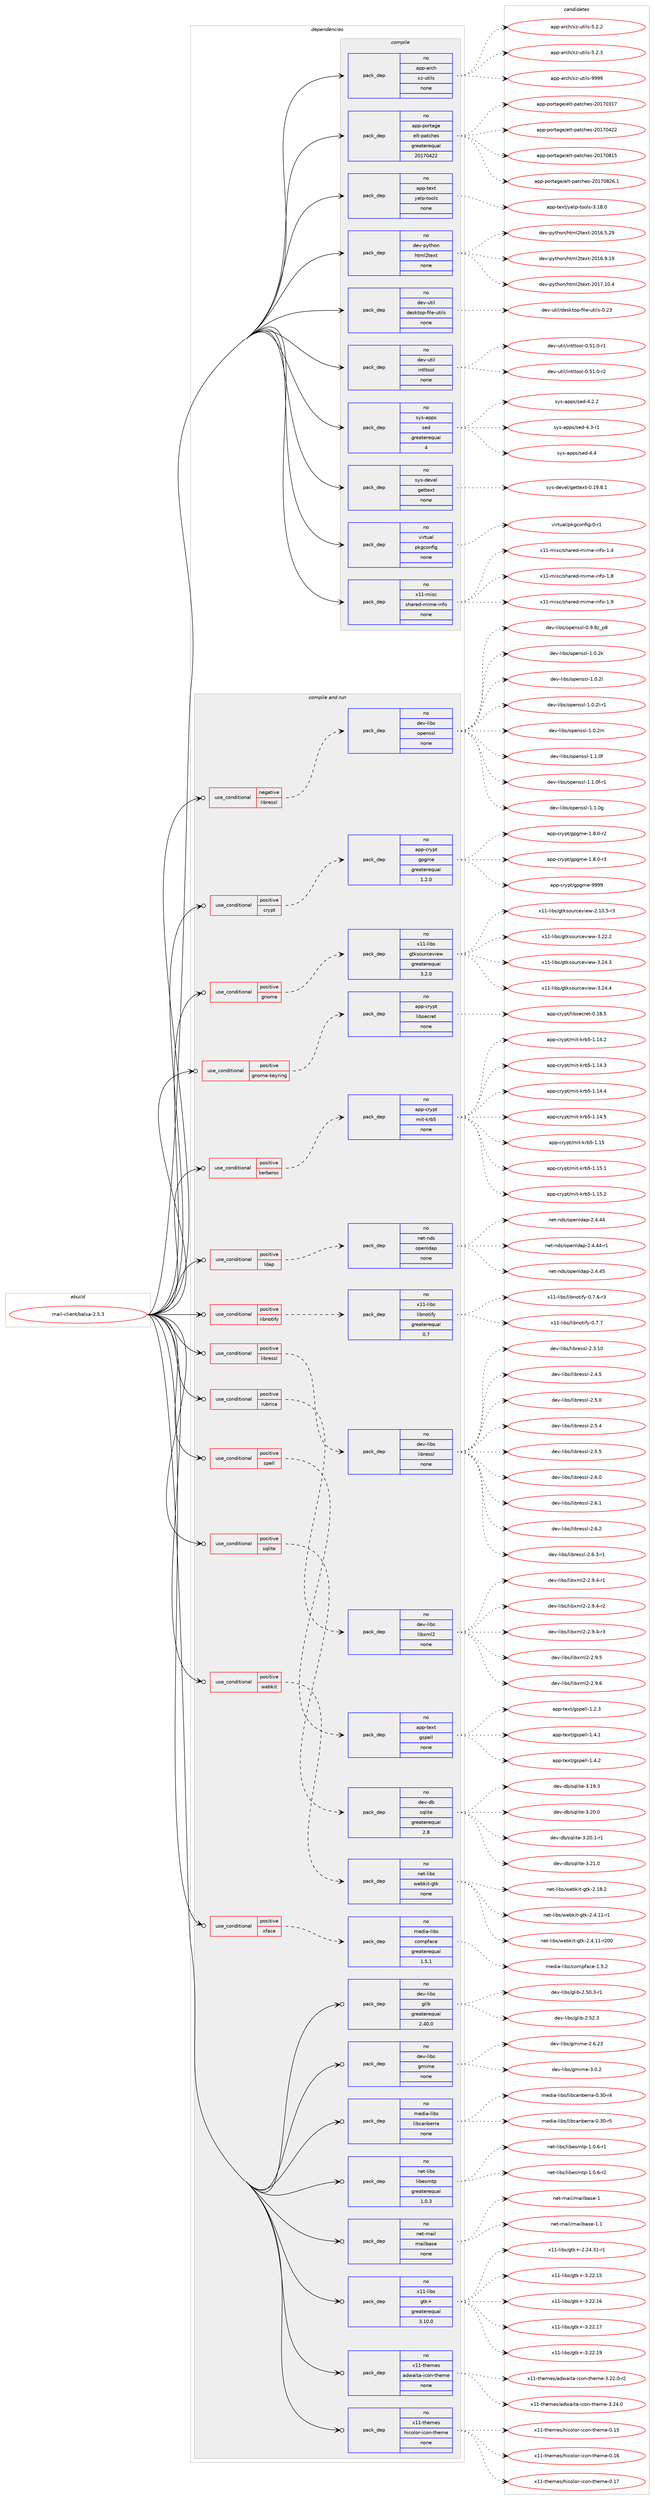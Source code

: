 digraph prolog {

# *************
# Graph options
# *************

newrank=true;
concentrate=true;
compound=true;
graph [rankdir=LR,fontname=Helvetica,fontsize=10,ranksep=1.5];#, ranksep=2.5, nodesep=0.2];
edge  [arrowhead=vee];
node  [fontname=Helvetica,fontsize=10];

# **********
# The ebuild
# **********

subgraph cluster_leftcol {
color=gray;
rank=same;
label=<<i>ebuild</i>>;
id [label="mail-client/balsa-2.5.3", color=red, width=4, href="../mail-client/balsa-2.5.3.svg"];
}

# ****************
# The dependencies
# ****************

subgraph cluster_midcol {
color=gray;
label=<<i>dependencies</i>>;
subgraph cluster_compile {
fillcolor="#eeeeee";
style=filled;
label=<<i>compile</i>>;
subgraph pack249825 {
dependency339634 [label=<<TABLE BORDER="0" CELLBORDER="1" CELLSPACING="0" CELLPADDING="4" WIDTH="220"><TR><TD ROWSPAN="6" CELLPADDING="30">pack_dep</TD></TR><TR><TD WIDTH="110">no</TD></TR><TR><TD>app-arch</TD></TR><TR><TD>xz-utils</TD></TR><TR><TD>none</TD></TR><TR><TD></TD></TR></TABLE>>, shape=none, color=blue];
}
id:e -> dependency339634:w [weight=20,style="solid",arrowhead="vee"];
subgraph pack249826 {
dependency339635 [label=<<TABLE BORDER="0" CELLBORDER="1" CELLSPACING="0" CELLPADDING="4" WIDTH="220"><TR><TD ROWSPAN="6" CELLPADDING="30">pack_dep</TD></TR><TR><TD WIDTH="110">no</TD></TR><TR><TD>app-portage</TD></TR><TR><TD>elt-patches</TD></TR><TR><TD>greaterequal</TD></TR><TR><TD>20170422</TD></TR></TABLE>>, shape=none, color=blue];
}
id:e -> dependency339635:w [weight=20,style="solid",arrowhead="vee"];
subgraph pack249827 {
dependency339636 [label=<<TABLE BORDER="0" CELLBORDER="1" CELLSPACING="0" CELLPADDING="4" WIDTH="220"><TR><TD ROWSPAN="6" CELLPADDING="30">pack_dep</TD></TR><TR><TD WIDTH="110">no</TD></TR><TR><TD>app-text</TD></TR><TR><TD>yelp-tools</TD></TR><TR><TD>none</TD></TR><TR><TD></TD></TR></TABLE>>, shape=none, color=blue];
}
id:e -> dependency339636:w [weight=20,style="solid",arrowhead="vee"];
subgraph pack249828 {
dependency339637 [label=<<TABLE BORDER="0" CELLBORDER="1" CELLSPACING="0" CELLPADDING="4" WIDTH="220"><TR><TD ROWSPAN="6" CELLPADDING="30">pack_dep</TD></TR><TR><TD WIDTH="110">no</TD></TR><TR><TD>dev-python</TD></TR><TR><TD>html2text</TD></TR><TR><TD>none</TD></TR><TR><TD></TD></TR></TABLE>>, shape=none, color=blue];
}
id:e -> dependency339637:w [weight=20,style="solid",arrowhead="vee"];
subgraph pack249829 {
dependency339638 [label=<<TABLE BORDER="0" CELLBORDER="1" CELLSPACING="0" CELLPADDING="4" WIDTH="220"><TR><TD ROWSPAN="6" CELLPADDING="30">pack_dep</TD></TR><TR><TD WIDTH="110">no</TD></TR><TR><TD>dev-util</TD></TR><TR><TD>desktop-file-utils</TD></TR><TR><TD>none</TD></TR><TR><TD></TD></TR></TABLE>>, shape=none, color=blue];
}
id:e -> dependency339638:w [weight=20,style="solid",arrowhead="vee"];
subgraph pack249830 {
dependency339639 [label=<<TABLE BORDER="0" CELLBORDER="1" CELLSPACING="0" CELLPADDING="4" WIDTH="220"><TR><TD ROWSPAN="6" CELLPADDING="30">pack_dep</TD></TR><TR><TD WIDTH="110">no</TD></TR><TR><TD>dev-util</TD></TR><TR><TD>intltool</TD></TR><TR><TD>none</TD></TR><TR><TD></TD></TR></TABLE>>, shape=none, color=blue];
}
id:e -> dependency339639:w [weight=20,style="solid",arrowhead="vee"];
subgraph pack249831 {
dependency339640 [label=<<TABLE BORDER="0" CELLBORDER="1" CELLSPACING="0" CELLPADDING="4" WIDTH="220"><TR><TD ROWSPAN="6" CELLPADDING="30">pack_dep</TD></TR><TR><TD WIDTH="110">no</TD></TR><TR><TD>sys-apps</TD></TR><TR><TD>sed</TD></TR><TR><TD>greaterequal</TD></TR><TR><TD>4</TD></TR></TABLE>>, shape=none, color=blue];
}
id:e -> dependency339640:w [weight=20,style="solid",arrowhead="vee"];
subgraph pack249832 {
dependency339641 [label=<<TABLE BORDER="0" CELLBORDER="1" CELLSPACING="0" CELLPADDING="4" WIDTH="220"><TR><TD ROWSPAN="6" CELLPADDING="30">pack_dep</TD></TR><TR><TD WIDTH="110">no</TD></TR><TR><TD>sys-devel</TD></TR><TR><TD>gettext</TD></TR><TR><TD>none</TD></TR><TR><TD></TD></TR></TABLE>>, shape=none, color=blue];
}
id:e -> dependency339641:w [weight=20,style="solid",arrowhead="vee"];
subgraph pack249833 {
dependency339642 [label=<<TABLE BORDER="0" CELLBORDER="1" CELLSPACING="0" CELLPADDING="4" WIDTH="220"><TR><TD ROWSPAN="6" CELLPADDING="30">pack_dep</TD></TR><TR><TD WIDTH="110">no</TD></TR><TR><TD>virtual</TD></TR><TR><TD>pkgconfig</TD></TR><TR><TD>none</TD></TR><TR><TD></TD></TR></TABLE>>, shape=none, color=blue];
}
id:e -> dependency339642:w [weight=20,style="solid",arrowhead="vee"];
subgraph pack249834 {
dependency339643 [label=<<TABLE BORDER="0" CELLBORDER="1" CELLSPACING="0" CELLPADDING="4" WIDTH="220"><TR><TD ROWSPAN="6" CELLPADDING="30">pack_dep</TD></TR><TR><TD WIDTH="110">no</TD></TR><TR><TD>x11-misc</TD></TR><TR><TD>shared-mime-info</TD></TR><TR><TD>none</TD></TR><TR><TD></TD></TR></TABLE>>, shape=none, color=blue];
}
id:e -> dependency339643:w [weight=20,style="solid",arrowhead="vee"];
}
subgraph cluster_compileandrun {
fillcolor="#eeeeee";
style=filled;
label=<<i>compile and run</i>>;
subgraph cond84764 {
dependency339644 [label=<<TABLE BORDER="0" CELLBORDER="1" CELLSPACING="0" CELLPADDING="4"><TR><TD ROWSPAN="3" CELLPADDING="10">use_conditional</TD></TR><TR><TD>negative</TD></TR><TR><TD>libressl</TD></TR></TABLE>>, shape=none, color=red];
subgraph pack249835 {
dependency339645 [label=<<TABLE BORDER="0" CELLBORDER="1" CELLSPACING="0" CELLPADDING="4" WIDTH="220"><TR><TD ROWSPAN="6" CELLPADDING="30">pack_dep</TD></TR><TR><TD WIDTH="110">no</TD></TR><TR><TD>dev-libs</TD></TR><TR><TD>openssl</TD></TR><TR><TD>none</TD></TR><TR><TD></TD></TR></TABLE>>, shape=none, color=blue];
}
dependency339644:e -> dependency339645:w [weight=20,style="dashed",arrowhead="vee"];
}
id:e -> dependency339644:w [weight=20,style="solid",arrowhead="odotvee"];
subgraph cond84765 {
dependency339646 [label=<<TABLE BORDER="0" CELLBORDER="1" CELLSPACING="0" CELLPADDING="4"><TR><TD ROWSPAN="3" CELLPADDING="10">use_conditional</TD></TR><TR><TD>positive</TD></TR><TR><TD>crypt</TD></TR></TABLE>>, shape=none, color=red];
subgraph pack249836 {
dependency339647 [label=<<TABLE BORDER="0" CELLBORDER="1" CELLSPACING="0" CELLPADDING="4" WIDTH="220"><TR><TD ROWSPAN="6" CELLPADDING="30">pack_dep</TD></TR><TR><TD WIDTH="110">no</TD></TR><TR><TD>app-crypt</TD></TR><TR><TD>gpgme</TD></TR><TR><TD>greaterequal</TD></TR><TR><TD>1.2.0</TD></TR></TABLE>>, shape=none, color=blue];
}
dependency339646:e -> dependency339647:w [weight=20,style="dashed",arrowhead="vee"];
}
id:e -> dependency339646:w [weight=20,style="solid",arrowhead="odotvee"];
subgraph cond84766 {
dependency339648 [label=<<TABLE BORDER="0" CELLBORDER="1" CELLSPACING="0" CELLPADDING="4"><TR><TD ROWSPAN="3" CELLPADDING="10">use_conditional</TD></TR><TR><TD>positive</TD></TR><TR><TD>gnome</TD></TR></TABLE>>, shape=none, color=red];
subgraph pack249837 {
dependency339649 [label=<<TABLE BORDER="0" CELLBORDER="1" CELLSPACING="0" CELLPADDING="4" WIDTH="220"><TR><TD ROWSPAN="6" CELLPADDING="30">pack_dep</TD></TR><TR><TD WIDTH="110">no</TD></TR><TR><TD>x11-libs</TD></TR><TR><TD>gtksourceview</TD></TR><TR><TD>greaterequal</TD></TR><TR><TD>3.2.0</TD></TR></TABLE>>, shape=none, color=blue];
}
dependency339648:e -> dependency339649:w [weight=20,style="dashed",arrowhead="vee"];
}
id:e -> dependency339648:w [weight=20,style="solid",arrowhead="odotvee"];
subgraph cond84767 {
dependency339650 [label=<<TABLE BORDER="0" CELLBORDER="1" CELLSPACING="0" CELLPADDING="4"><TR><TD ROWSPAN="3" CELLPADDING="10">use_conditional</TD></TR><TR><TD>positive</TD></TR><TR><TD>gnome-keyring</TD></TR></TABLE>>, shape=none, color=red];
subgraph pack249838 {
dependency339651 [label=<<TABLE BORDER="0" CELLBORDER="1" CELLSPACING="0" CELLPADDING="4" WIDTH="220"><TR><TD ROWSPAN="6" CELLPADDING="30">pack_dep</TD></TR><TR><TD WIDTH="110">no</TD></TR><TR><TD>app-crypt</TD></TR><TR><TD>libsecret</TD></TR><TR><TD>none</TD></TR><TR><TD></TD></TR></TABLE>>, shape=none, color=blue];
}
dependency339650:e -> dependency339651:w [weight=20,style="dashed",arrowhead="vee"];
}
id:e -> dependency339650:w [weight=20,style="solid",arrowhead="odotvee"];
subgraph cond84768 {
dependency339652 [label=<<TABLE BORDER="0" CELLBORDER="1" CELLSPACING="0" CELLPADDING="4"><TR><TD ROWSPAN="3" CELLPADDING="10">use_conditional</TD></TR><TR><TD>positive</TD></TR><TR><TD>kerberos</TD></TR></TABLE>>, shape=none, color=red];
subgraph pack249839 {
dependency339653 [label=<<TABLE BORDER="0" CELLBORDER="1" CELLSPACING="0" CELLPADDING="4" WIDTH="220"><TR><TD ROWSPAN="6" CELLPADDING="30">pack_dep</TD></TR><TR><TD WIDTH="110">no</TD></TR><TR><TD>app-crypt</TD></TR><TR><TD>mit-krb5</TD></TR><TR><TD>none</TD></TR><TR><TD></TD></TR></TABLE>>, shape=none, color=blue];
}
dependency339652:e -> dependency339653:w [weight=20,style="dashed",arrowhead="vee"];
}
id:e -> dependency339652:w [weight=20,style="solid",arrowhead="odotvee"];
subgraph cond84769 {
dependency339654 [label=<<TABLE BORDER="0" CELLBORDER="1" CELLSPACING="0" CELLPADDING="4"><TR><TD ROWSPAN="3" CELLPADDING="10">use_conditional</TD></TR><TR><TD>positive</TD></TR><TR><TD>ldap</TD></TR></TABLE>>, shape=none, color=red];
subgraph pack249840 {
dependency339655 [label=<<TABLE BORDER="0" CELLBORDER="1" CELLSPACING="0" CELLPADDING="4" WIDTH="220"><TR><TD ROWSPAN="6" CELLPADDING="30">pack_dep</TD></TR><TR><TD WIDTH="110">no</TD></TR><TR><TD>net-nds</TD></TR><TR><TD>openldap</TD></TR><TR><TD>none</TD></TR><TR><TD></TD></TR></TABLE>>, shape=none, color=blue];
}
dependency339654:e -> dependency339655:w [weight=20,style="dashed",arrowhead="vee"];
}
id:e -> dependency339654:w [weight=20,style="solid",arrowhead="odotvee"];
subgraph cond84770 {
dependency339656 [label=<<TABLE BORDER="0" CELLBORDER="1" CELLSPACING="0" CELLPADDING="4"><TR><TD ROWSPAN="3" CELLPADDING="10">use_conditional</TD></TR><TR><TD>positive</TD></TR><TR><TD>libnotify</TD></TR></TABLE>>, shape=none, color=red];
subgraph pack249841 {
dependency339657 [label=<<TABLE BORDER="0" CELLBORDER="1" CELLSPACING="0" CELLPADDING="4" WIDTH="220"><TR><TD ROWSPAN="6" CELLPADDING="30">pack_dep</TD></TR><TR><TD WIDTH="110">no</TD></TR><TR><TD>x11-libs</TD></TR><TR><TD>libnotify</TD></TR><TR><TD>greaterequal</TD></TR><TR><TD>0.7</TD></TR></TABLE>>, shape=none, color=blue];
}
dependency339656:e -> dependency339657:w [weight=20,style="dashed",arrowhead="vee"];
}
id:e -> dependency339656:w [weight=20,style="solid",arrowhead="odotvee"];
subgraph cond84771 {
dependency339658 [label=<<TABLE BORDER="0" CELLBORDER="1" CELLSPACING="0" CELLPADDING="4"><TR><TD ROWSPAN="3" CELLPADDING="10">use_conditional</TD></TR><TR><TD>positive</TD></TR><TR><TD>libressl</TD></TR></TABLE>>, shape=none, color=red];
subgraph pack249842 {
dependency339659 [label=<<TABLE BORDER="0" CELLBORDER="1" CELLSPACING="0" CELLPADDING="4" WIDTH="220"><TR><TD ROWSPAN="6" CELLPADDING="30">pack_dep</TD></TR><TR><TD WIDTH="110">no</TD></TR><TR><TD>dev-libs</TD></TR><TR><TD>libressl</TD></TR><TR><TD>none</TD></TR><TR><TD></TD></TR></TABLE>>, shape=none, color=blue];
}
dependency339658:e -> dependency339659:w [weight=20,style="dashed",arrowhead="vee"];
}
id:e -> dependency339658:w [weight=20,style="solid",arrowhead="odotvee"];
subgraph cond84772 {
dependency339660 [label=<<TABLE BORDER="0" CELLBORDER="1" CELLSPACING="0" CELLPADDING="4"><TR><TD ROWSPAN="3" CELLPADDING="10">use_conditional</TD></TR><TR><TD>positive</TD></TR><TR><TD>rubrica</TD></TR></TABLE>>, shape=none, color=red];
subgraph pack249843 {
dependency339661 [label=<<TABLE BORDER="0" CELLBORDER="1" CELLSPACING="0" CELLPADDING="4" WIDTH="220"><TR><TD ROWSPAN="6" CELLPADDING="30">pack_dep</TD></TR><TR><TD WIDTH="110">no</TD></TR><TR><TD>dev-libs</TD></TR><TR><TD>libxml2</TD></TR><TR><TD>none</TD></TR><TR><TD></TD></TR></TABLE>>, shape=none, color=blue];
}
dependency339660:e -> dependency339661:w [weight=20,style="dashed",arrowhead="vee"];
}
id:e -> dependency339660:w [weight=20,style="solid",arrowhead="odotvee"];
subgraph cond84773 {
dependency339662 [label=<<TABLE BORDER="0" CELLBORDER="1" CELLSPACING="0" CELLPADDING="4"><TR><TD ROWSPAN="3" CELLPADDING="10">use_conditional</TD></TR><TR><TD>positive</TD></TR><TR><TD>spell</TD></TR></TABLE>>, shape=none, color=red];
subgraph pack249844 {
dependency339663 [label=<<TABLE BORDER="0" CELLBORDER="1" CELLSPACING="0" CELLPADDING="4" WIDTH="220"><TR><TD ROWSPAN="6" CELLPADDING="30">pack_dep</TD></TR><TR><TD WIDTH="110">no</TD></TR><TR><TD>app-text</TD></TR><TR><TD>gspell</TD></TR><TR><TD>none</TD></TR><TR><TD></TD></TR></TABLE>>, shape=none, color=blue];
}
dependency339662:e -> dependency339663:w [weight=20,style="dashed",arrowhead="vee"];
}
id:e -> dependency339662:w [weight=20,style="solid",arrowhead="odotvee"];
subgraph cond84774 {
dependency339664 [label=<<TABLE BORDER="0" CELLBORDER="1" CELLSPACING="0" CELLPADDING="4"><TR><TD ROWSPAN="3" CELLPADDING="10">use_conditional</TD></TR><TR><TD>positive</TD></TR><TR><TD>sqlite</TD></TR></TABLE>>, shape=none, color=red];
subgraph pack249845 {
dependency339665 [label=<<TABLE BORDER="0" CELLBORDER="1" CELLSPACING="0" CELLPADDING="4" WIDTH="220"><TR><TD ROWSPAN="6" CELLPADDING="30">pack_dep</TD></TR><TR><TD WIDTH="110">no</TD></TR><TR><TD>dev-db</TD></TR><TR><TD>sqlite</TD></TR><TR><TD>greaterequal</TD></TR><TR><TD>2.8</TD></TR></TABLE>>, shape=none, color=blue];
}
dependency339664:e -> dependency339665:w [weight=20,style="dashed",arrowhead="vee"];
}
id:e -> dependency339664:w [weight=20,style="solid",arrowhead="odotvee"];
subgraph cond84775 {
dependency339666 [label=<<TABLE BORDER="0" CELLBORDER="1" CELLSPACING="0" CELLPADDING="4"><TR><TD ROWSPAN="3" CELLPADDING="10">use_conditional</TD></TR><TR><TD>positive</TD></TR><TR><TD>webkit</TD></TR></TABLE>>, shape=none, color=red];
subgraph pack249846 {
dependency339667 [label=<<TABLE BORDER="0" CELLBORDER="1" CELLSPACING="0" CELLPADDING="4" WIDTH="220"><TR><TD ROWSPAN="6" CELLPADDING="30">pack_dep</TD></TR><TR><TD WIDTH="110">no</TD></TR><TR><TD>net-libs</TD></TR><TR><TD>webkit-gtk</TD></TR><TR><TD>none</TD></TR><TR><TD></TD></TR></TABLE>>, shape=none, color=blue];
}
dependency339666:e -> dependency339667:w [weight=20,style="dashed",arrowhead="vee"];
}
id:e -> dependency339666:w [weight=20,style="solid",arrowhead="odotvee"];
subgraph cond84776 {
dependency339668 [label=<<TABLE BORDER="0" CELLBORDER="1" CELLSPACING="0" CELLPADDING="4"><TR><TD ROWSPAN="3" CELLPADDING="10">use_conditional</TD></TR><TR><TD>positive</TD></TR><TR><TD>xface</TD></TR></TABLE>>, shape=none, color=red];
subgraph pack249847 {
dependency339669 [label=<<TABLE BORDER="0" CELLBORDER="1" CELLSPACING="0" CELLPADDING="4" WIDTH="220"><TR><TD ROWSPAN="6" CELLPADDING="30">pack_dep</TD></TR><TR><TD WIDTH="110">no</TD></TR><TR><TD>media-libs</TD></TR><TR><TD>compface</TD></TR><TR><TD>greaterequal</TD></TR><TR><TD>1.5.1</TD></TR></TABLE>>, shape=none, color=blue];
}
dependency339668:e -> dependency339669:w [weight=20,style="dashed",arrowhead="vee"];
}
id:e -> dependency339668:w [weight=20,style="solid",arrowhead="odotvee"];
subgraph pack249848 {
dependency339670 [label=<<TABLE BORDER="0" CELLBORDER="1" CELLSPACING="0" CELLPADDING="4" WIDTH="220"><TR><TD ROWSPAN="6" CELLPADDING="30">pack_dep</TD></TR><TR><TD WIDTH="110">no</TD></TR><TR><TD>dev-libs</TD></TR><TR><TD>glib</TD></TR><TR><TD>greaterequal</TD></TR><TR><TD>2.40.0</TD></TR></TABLE>>, shape=none, color=blue];
}
id:e -> dependency339670:w [weight=20,style="solid",arrowhead="odotvee"];
subgraph pack249849 {
dependency339671 [label=<<TABLE BORDER="0" CELLBORDER="1" CELLSPACING="0" CELLPADDING="4" WIDTH="220"><TR><TD ROWSPAN="6" CELLPADDING="30">pack_dep</TD></TR><TR><TD WIDTH="110">no</TD></TR><TR><TD>dev-libs</TD></TR><TR><TD>gmime</TD></TR><TR><TD>none</TD></TR><TR><TD></TD></TR></TABLE>>, shape=none, color=blue];
}
id:e -> dependency339671:w [weight=20,style="solid",arrowhead="odotvee"];
subgraph pack249850 {
dependency339672 [label=<<TABLE BORDER="0" CELLBORDER="1" CELLSPACING="0" CELLPADDING="4" WIDTH="220"><TR><TD ROWSPAN="6" CELLPADDING="30">pack_dep</TD></TR><TR><TD WIDTH="110">no</TD></TR><TR><TD>media-libs</TD></TR><TR><TD>libcanberra</TD></TR><TR><TD>none</TD></TR><TR><TD></TD></TR></TABLE>>, shape=none, color=blue];
}
id:e -> dependency339672:w [weight=20,style="solid",arrowhead="odotvee"];
subgraph pack249851 {
dependency339673 [label=<<TABLE BORDER="0" CELLBORDER="1" CELLSPACING="0" CELLPADDING="4" WIDTH="220"><TR><TD ROWSPAN="6" CELLPADDING="30">pack_dep</TD></TR><TR><TD WIDTH="110">no</TD></TR><TR><TD>net-libs</TD></TR><TR><TD>libesmtp</TD></TR><TR><TD>greaterequal</TD></TR><TR><TD>1.0.3</TD></TR></TABLE>>, shape=none, color=blue];
}
id:e -> dependency339673:w [weight=20,style="solid",arrowhead="odotvee"];
subgraph pack249852 {
dependency339674 [label=<<TABLE BORDER="0" CELLBORDER="1" CELLSPACING="0" CELLPADDING="4" WIDTH="220"><TR><TD ROWSPAN="6" CELLPADDING="30">pack_dep</TD></TR><TR><TD WIDTH="110">no</TD></TR><TR><TD>net-mail</TD></TR><TR><TD>mailbase</TD></TR><TR><TD>none</TD></TR><TR><TD></TD></TR></TABLE>>, shape=none, color=blue];
}
id:e -> dependency339674:w [weight=20,style="solid",arrowhead="odotvee"];
subgraph pack249853 {
dependency339675 [label=<<TABLE BORDER="0" CELLBORDER="1" CELLSPACING="0" CELLPADDING="4" WIDTH="220"><TR><TD ROWSPAN="6" CELLPADDING="30">pack_dep</TD></TR><TR><TD WIDTH="110">no</TD></TR><TR><TD>x11-libs</TD></TR><TR><TD>gtk+</TD></TR><TR><TD>greaterequal</TD></TR><TR><TD>3.10.0</TD></TR></TABLE>>, shape=none, color=blue];
}
id:e -> dependency339675:w [weight=20,style="solid",arrowhead="odotvee"];
subgraph pack249854 {
dependency339676 [label=<<TABLE BORDER="0" CELLBORDER="1" CELLSPACING="0" CELLPADDING="4" WIDTH="220"><TR><TD ROWSPAN="6" CELLPADDING="30">pack_dep</TD></TR><TR><TD WIDTH="110">no</TD></TR><TR><TD>x11-themes</TD></TR><TR><TD>adwaita-icon-theme</TD></TR><TR><TD>none</TD></TR><TR><TD></TD></TR></TABLE>>, shape=none, color=blue];
}
id:e -> dependency339676:w [weight=20,style="solid",arrowhead="odotvee"];
subgraph pack249855 {
dependency339677 [label=<<TABLE BORDER="0" CELLBORDER="1" CELLSPACING="0" CELLPADDING="4" WIDTH="220"><TR><TD ROWSPAN="6" CELLPADDING="30">pack_dep</TD></TR><TR><TD WIDTH="110">no</TD></TR><TR><TD>x11-themes</TD></TR><TR><TD>hicolor-icon-theme</TD></TR><TR><TD>none</TD></TR><TR><TD></TD></TR></TABLE>>, shape=none, color=blue];
}
id:e -> dependency339677:w [weight=20,style="solid",arrowhead="odotvee"];
}
subgraph cluster_run {
fillcolor="#eeeeee";
style=filled;
label=<<i>run</i>>;
}
}

# **************
# The candidates
# **************

subgraph cluster_choices {
rank=same;
color=gray;
label=<<i>candidates</i>>;

subgraph choice249825 {
color=black;
nodesep=1;
choice971121124597114991044712012245117116105108115455346504650 [label="app-arch/xz-utils-5.2.2", color=red, width=4,href="../app-arch/xz-utils-5.2.2.svg"];
choice971121124597114991044712012245117116105108115455346504651 [label="app-arch/xz-utils-5.2.3", color=red, width=4,href="../app-arch/xz-utils-5.2.3.svg"];
choice9711211245971149910447120122451171161051081154557575757 [label="app-arch/xz-utils-9999", color=red, width=4,href="../app-arch/xz-utils-9999.svg"];
dependency339634:e -> choice971121124597114991044712012245117116105108115455346504650:w [style=dotted,weight="100"];
dependency339634:e -> choice971121124597114991044712012245117116105108115455346504651:w [style=dotted,weight="100"];
dependency339634:e -> choice9711211245971149910447120122451171161051081154557575757:w [style=dotted,weight="100"];
}
subgraph choice249826 {
color=black;
nodesep=1;
choice97112112451121111141169710310147101108116451129711699104101115455048495548514955 [label="app-portage/elt-patches-20170317", color=red, width=4,href="../app-portage/elt-patches-20170317.svg"];
choice97112112451121111141169710310147101108116451129711699104101115455048495548525050 [label="app-portage/elt-patches-20170422", color=red, width=4,href="../app-portage/elt-patches-20170422.svg"];
choice97112112451121111141169710310147101108116451129711699104101115455048495548564953 [label="app-portage/elt-patches-20170815", color=red, width=4,href="../app-portage/elt-patches-20170815.svg"];
choice971121124511211111411697103101471011081164511297116991041011154550484955485650544649 [label="app-portage/elt-patches-20170826.1", color=red, width=4,href="../app-portage/elt-patches-20170826.1.svg"];
dependency339635:e -> choice97112112451121111141169710310147101108116451129711699104101115455048495548514955:w [style=dotted,weight="100"];
dependency339635:e -> choice97112112451121111141169710310147101108116451129711699104101115455048495548525050:w [style=dotted,weight="100"];
dependency339635:e -> choice97112112451121111141169710310147101108116451129711699104101115455048495548564953:w [style=dotted,weight="100"];
dependency339635:e -> choice971121124511211111411697103101471011081164511297116991041011154550484955485650544649:w [style=dotted,weight="100"];
}
subgraph choice249827 {
color=black;
nodesep=1;
choice9711211245116101120116471211011081124511611111110811545514649564648 [label="app-text/yelp-tools-3.18.0", color=red, width=4,href="../app-text/yelp-tools-3.18.0.svg"];
dependency339636:e -> choice9711211245116101120116471211011081124511611111110811545514649564648:w [style=dotted,weight="100"];
}
subgraph choice249828 {
color=black;
nodesep=1;
choice10010111845112121116104111110471041161091085011610112011645504849544653465057 [label="dev-python/html2text-2016.5.29", color=red, width=4,href="../dev-python/html2text-2016.5.29.svg"];
choice10010111845112121116104111110471041161091085011610112011645504849544657464957 [label="dev-python/html2text-2016.9.19", color=red, width=4,href="../dev-python/html2text-2016.9.19.svg"];
choice10010111845112121116104111110471041161091085011610112011645504849554649484652 [label="dev-python/html2text-2017.10.4", color=red, width=4,href="../dev-python/html2text-2017.10.4.svg"];
dependency339637:e -> choice10010111845112121116104111110471041161091085011610112011645504849544653465057:w [style=dotted,weight="100"];
dependency339637:e -> choice10010111845112121116104111110471041161091085011610112011645504849544657464957:w [style=dotted,weight="100"];
dependency339637:e -> choice10010111845112121116104111110471041161091085011610112011645504849554649484652:w [style=dotted,weight="100"];
}
subgraph choice249829 {
color=black;
nodesep=1;
choice100101118451171161051084710010111510711611111245102105108101451171161051081154548465051 [label="dev-util/desktop-file-utils-0.23", color=red, width=4,href="../dev-util/desktop-file-utils-0.23.svg"];
dependency339638:e -> choice100101118451171161051084710010111510711611111245102105108101451171161051081154548465051:w [style=dotted,weight="100"];
}
subgraph choice249830 {
color=black;
nodesep=1;
choice1001011184511711610510847105110116108116111111108454846534946484511449 [label="dev-util/intltool-0.51.0-r1", color=red, width=4,href="../dev-util/intltool-0.51.0-r1.svg"];
choice1001011184511711610510847105110116108116111111108454846534946484511450 [label="dev-util/intltool-0.51.0-r2", color=red, width=4,href="../dev-util/intltool-0.51.0-r2.svg"];
dependency339639:e -> choice1001011184511711610510847105110116108116111111108454846534946484511449:w [style=dotted,weight="100"];
dependency339639:e -> choice1001011184511711610510847105110116108116111111108454846534946484511450:w [style=dotted,weight="100"];
}
subgraph choice249831 {
color=black;
nodesep=1;
choice115121115459711211211547115101100455246504650 [label="sys-apps/sed-4.2.2", color=red, width=4,href="../sys-apps/sed-4.2.2.svg"];
choice115121115459711211211547115101100455246514511449 [label="sys-apps/sed-4.3-r1", color=red, width=4,href="../sys-apps/sed-4.3-r1.svg"];
choice11512111545971121121154711510110045524652 [label="sys-apps/sed-4.4", color=red, width=4,href="../sys-apps/sed-4.4.svg"];
dependency339640:e -> choice115121115459711211211547115101100455246504650:w [style=dotted,weight="100"];
dependency339640:e -> choice115121115459711211211547115101100455246514511449:w [style=dotted,weight="100"];
dependency339640:e -> choice11512111545971121121154711510110045524652:w [style=dotted,weight="100"];
}
subgraph choice249832 {
color=black;
nodesep=1;
choice1151211154510010111810110847103101116116101120116454846495746564649 [label="sys-devel/gettext-0.19.8.1", color=red, width=4,href="../sys-devel/gettext-0.19.8.1.svg"];
dependency339641:e -> choice1151211154510010111810110847103101116116101120116454846495746564649:w [style=dotted,weight="100"];
}
subgraph choice249833 {
color=black;
nodesep=1;
choice11810511411611797108471121071039911111010210510345484511449 [label="virtual/pkgconfig-0-r1", color=red, width=4,href="../virtual/pkgconfig-0-r1.svg"];
dependency339642:e -> choice11810511411611797108471121071039911111010210510345484511449:w [style=dotted,weight="100"];
}
subgraph choice249834 {
color=black;
nodesep=1;
choice120494945109105115994711510497114101100451091051091014510511010211145494652 [label="x11-misc/shared-mime-info-1.4", color=red, width=4,href="../x11-misc/shared-mime-info-1.4.svg"];
choice120494945109105115994711510497114101100451091051091014510511010211145494656 [label="x11-misc/shared-mime-info-1.8", color=red, width=4,href="../x11-misc/shared-mime-info-1.8.svg"];
choice120494945109105115994711510497114101100451091051091014510511010211145494657 [label="x11-misc/shared-mime-info-1.9", color=red, width=4,href="../x11-misc/shared-mime-info-1.9.svg"];
dependency339643:e -> choice120494945109105115994711510497114101100451091051091014510511010211145494652:w [style=dotted,weight="100"];
dependency339643:e -> choice120494945109105115994711510497114101100451091051091014510511010211145494656:w [style=dotted,weight="100"];
dependency339643:e -> choice120494945109105115994711510497114101100451091051091014510511010211145494657:w [style=dotted,weight="100"];
}
subgraph choice249835 {
color=black;
nodesep=1;
choice1001011184510810598115471111121011101151151084548465746561229511256 [label="dev-libs/openssl-0.9.8z_p8", color=red, width=4,href="../dev-libs/openssl-0.9.8z_p8.svg"];
choice100101118451081059811547111112101110115115108454946484650107 [label="dev-libs/openssl-1.0.2k", color=red, width=4,href="../dev-libs/openssl-1.0.2k.svg"];
choice100101118451081059811547111112101110115115108454946484650108 [label="dev-libs/openssl-1.0.2l", color=red, width=4,href="../dev-libs/openssl-1.0.2l.svg"];
choice1001011184510810598115471111121011101151151084549464846501084511449 [label="dev-libs/openssl-1.0.2l-r1", color=red, width=4,href="../dev-libs/openssl-1.0.2l-r1.svg"];
choice100101118451081059811547111112101110115115108454946484650109 [label="dev-libs/openssl-1.0.2m", color=red, width=4,href="../dev-libs/openssl-1.0.2m.svg"];
choice100101118451081059811547111112101110115115108454946494648102 [label="dev-libs/openssl-1.1.0f", color=red, width=4,href="../dev-libs/openssl-1.1.0f.svg"];
choice1001011184510810598115471111121011101151151084549464946481024511449 [label="dev-libs/openssl-1.1.0f-r1", color=red, width=4,href="../dev-libs/openssl-1.1.0f-r1.svg"];
choice100101118451081059811547111112101110115115108454946494648103 [label="dev-libs/openssl-1.1.0g", color=red, width=4,href="../dev-libs/openssl-1.1.0g.svg"];
dependency339645:e -> choice1001011184510810598115471111121011101151151084548465746561229511256:w [style=dotted,weight="100"];
dependency339645:e -> choice100101118451081059811547111112101110115115108454946484650107:w [style=dotted,weight="100"];
dependency339645:e -> choice100101118451081059811547111112101110115115108454946484650108:w [style=dotted,weight="100"];
dependency339645:e -> choice1001011184510810598115471111121011101151151084549464846501084511449:w [style=dotted,weight="100"];
dependency339645:e -> choice100101118451081059811547111112101110115115108454946484650109:w [style=dotted,weight="100"];
dependency339645:e -> choice100101118451081059811547111112101110115115108454946494648102:w [style=dotted,weight="100"];
dependency339645:e -> choice1001011184510810598115471111121011101151151084549464946481024511449:w [style=dotted,weight="100"];
dependency339645:e -> choice100101118451081059811547111112101110115115108454946494648103:w [style=dotted,weight="100"];
}
subgraph choice249836 {
color=black;
nodesep=1;
choice971121124599114121112116471031121031091014549465646484511450 [label="app-crypt/gpgme-1.8.0-r2", color=red, width=4,href="../app-crypt/gpgme-1.8.0-r2.svg"];
choice971121124599114121112116471031121031091014549465646484511451 [label="app-crypt/gpgme-1.8.0-r3", color=red, width=4,href="../app-crypt/gpgme-1.8.0-r3.svg"];
choice971121124599114121112116471031121031091014557575757 [label="app-crypt/gpgme-9999", color=red, width=4,href="../app-crypt/gpgme-9999.svg"];
dependency339647:e -> choice971121124599114121112116471031121031091014549465646484511450:w [style=dotted,weight="100"];
dependency339647:e -> choice971121124599114121112116471031121031091014549465646484511451:w [style=dotted,weight="100"];
dependency339647:e -> choice971121124599114121112116471031121031091014557575757:w [style=dotted,weight="100"];
}
subgraph choice249837 {
color=black;
nodesep=1;
choice120494945108105981154710311610711511111711499101118105101119455046494846534511451 [label="x11-libs/gtksourceview-2.10.5-r3", color=red, width=4,href="../x11-libs/gtksourceview-2.10.5-r3.svg"];
choice12049494510810598115471031161071151111171149910111810510111945514650504650 [label="x11-libs/gtksourceview-3.22.2", color=red, width=4,href="../x11-libs/gtksourceview-3.22.2.svg"];
choice12049494510810598115471031161071151111171149910111810510111945514650524651 [label="x11-libs/gtksourceview-3.24.3", color=red, width=4,href="../x11-libs/gtksourceview-3.24.3.svg"];
choice12049494510810598115471031161071151111171149910111810510111945514650524652 [label="x11-libs/gtksourceview-3.24.4", color=red, width=4,href="../x11-libs/gtksourceview-3.24.4.svg"];
dependency339649:e -> choice120494945108105981154710311610711511111711499101118105101119455046494846534511451:w [style=dotted,weight="100"];
dependency339649:e -> choice12049494510810598115471031161071151111171149910111810510111945514650504650:w [style=dotted,weight="100"];
dependency339649:e -> choice12049494510810598115471031161071151111171149910111810510111945514650524651:w [style=dotted,weight="100"];
dependency339649:e -> choice12049494510810598115471031161071151111171149910111810510111945514650524652:w [style=dotted,weight="100"];
}
subgraph choice249838 {
color=black;
nodesep=1;
choice97112112459911412111211647108105981151019911410111645484649564653 [label="app-crypt/libsecret-0.18.5", color=red, width=4,href="../app-crypt/libsecret-0.18.5.svg"];
dependency339651:e -> choice97112112459911412111211647108105981151019911410111645484649564653:w [style=dotted,weight="100"];
}
subgraph choice249839 {
color=black;
nodesep=1;
choice9711211245991141211121164710910511645107114985345494649524650 [label="app-crypt/mit-krb5-1.14.2", color=red, width=4,href="../app-crypt/mit-krb5-1.14.2.svg"];
choice9711211245991141211121164710910511645107114985345494649524651 [label="app-crypt/mit-krb5-1.14.3", color=red, width=4,href="../app-crypt/mit-krb5-1.14.3.svg"];
choice9711211245991141211121164710910511645107114985345494649524652 [label="app-crypt/mit-krb5-1.14.4", color=red, width=4,href="../app-crypt/mit-krb5-1.14.4.svg"];
choice9711211245991141211121164710910511645107114985345494649524653 [label="app-crypt/mit-krb5-1.14.5", color=red, width=4,href="../app-crypt/mit-krb5-1.14.5.svg"];
choice971121124599114121112116471091051164510711498534549464953 [label="app-crypt/mit-krb5-1.15", color=red, width=4,href="../app-crypt/mit-krb5-1.15.svg"];
choice9711211245991141211121164710910511645107114985345494649534649 [label="app-crypt/mit-krb5-1.15.1", color=red, width=4,href="../app-crypt/mit-krb5-1.15.1.svg"];
choice9711211245991141211121164710910511645107114985345494649534650 [label="app-crypt/mit-krb5-1.15.2", color=red, width=4,href="../app-crypt/mit-krb5-1.15.2.svg"];
dependency339653:e -> choice9711211245991141211121164710910511645107114985345494649524650:w [style=dotted,weight="100"];
dependency339653:e -> choice9711211245991141211121164710910511645107114985345494649524651:w [style=dotted,weight="100"];
dependency339653:e -> choice9711211245991141211121164710910511645107114985345494649524652:w [style=dotted,weight="100"];
dependency339653:e -> choice9711211245991141211121164710910511645107114985345494649524653:w [style=dotted,weight="100"];
dependency339653:e -> choice971121124599114121112116471091051164510711498534549464953:w [style=dotted,weight="100"];
dependency339653:e -> choice9711211245991141211121164710910511645107114985345494649534649:w [style=dotted,weight="100"];
dependency339653:e -> choice9711211245991141211121164710910511645107114985345494649534650:w [style=dotted,weight="100"];
}
subgraph choice249840 {
color=black;
nodesep=1;
choice11010111645110100115471111121011101081009711245504652465252 [label="net-nds/openldap-2.4.44", color=red, width=4,href="../net-nds/openldap-2.4.44.svg"];
choice110101116451101001154711111210111010810097112455046524652524511449 [label="net-nds/openldap-2.4.44-r1", color=red, width=4,href="../net-nds/openldap-2.4.44-r1.svg"];
choice11010111645110100115471111121011101081009711245504652465253 [label="net-nds/openldap-2.4.45", color=red, width=4,href="../net-nds/openldap-2.4.45.svg"];
dependency339655:e -> choice11010111645110100115471111121011101081009711245504652465252:w [style=dotted,weight="100"];
dependency339655:e -> choice110101116451101001154711111210111010810097112455046524652524511449:w [style=dotted,weight="100"];
dependency339655:e -> choice11010111645110100115471111121011101081009711245504652465253:w [style=dotted,weight="100"];
}
subgraph choice249841 {
color=black;
nodesep=1;
choice1204949451081059811547108105981101111161051021214548465546544511451 [label="x11-libs/libnotify-0.7.6-r3", color=red, width=4,href="../x11-libs/libnotify-0.7.6-r3.svg"];
choice120494945108105981154710810598110111116105102121454846554655 [label="x11-libs/libnotify-0.7.7", color=red, width=4,href="../x11-libs/libnotify-0.7.7.svg"];
dependency339657:e -> choice1204949451081059811547108105981101111161051021214548465546544511451:w [style=dotted,weight="100"];
dependency339657:e -> choice120494945108105981154710810598110111116105102121454846554655:w [style=dotted,weight="100"];
}
subgraph choice249842 {
color=black;
nodesep=1;
choice1001011184510810598115471081059811410111511510845504651464948 [label="dev-libs/libressl-2.3.10", color=red, width=4,href="../dev-libs/libressl-2.3.10.svg"];
choice10010111845108105981154710810598114101115115108455046524653 [label="dev-libs/libressl-2.4.5", color=red, width=4,href="../dev-libs/libressl-2.4.5.svg"];
choice10010111845108105981154710810598114101115115108455046534648 [label="dev-libs/libressl-2.5.0", color=red, width=4,href="../dev-libs/libressl-2.5.0.svg"];
choice10010111845108105981154710810598114101115115108455046534652 [label="dev-libs/libressl-2.5.4", color=red, width=4,href="../dev-libs/libressl-2.5.4.svg"];
choice10010111845108105981154710810598114101115115108455046534653 [label="dev-libs/libressl-2.5.5", color=red, width=4,href="../dev-libs/libressl-2.5.5.svg"];
choice10010111845108105981154710810598114101115115108455046544648 [label="dev-libs/libressl-2.6.0", color=red, width=4,href="../dev-libs/libressl-2.6.0.svg"];
choice10010111845108105981154710810598114101115115108455046544649 [label="dev-libs/libressl-2.6.1", color=red, width=4,href="../dev-libs/libressl-2.6.1.svg"];
choice10010111845108105981154710810598114101115115108455046544650 [label="dev-libs/libressl-2.6.2", color=red, width=4,href="../dev-libs/libressl-2.6.2.svg"];
choice100101118451081059811547108105981141011151151084550465446514511449 [label="dev-libs/libressl-2.6.3-r1", color=red, width=4,href="../dev-libs/libressl-2.6.3-r1.svg"];
dependency339659:e -> choice1001011184510810598115471081059811410111511510845504651464948:w [style=dotted,weight="100"];
dependency339659:e -> choice10010111845108105981154710810598114101115115108455046524653:w [style=dotted,weight="100"];
dependency339659:e -> choice10010111845108105981154710810598114101115115108455046534648:w [style=dotted,weight="100"];
dependency339659:e -> choice10010111845108105981154710810598114101115115108455046534652:w [style=dotted,weight="100"];
dependency339659:e -> choice10010111845108105981154710810598114101115115108455046534653:w [style=dotted,weight="100"];
dependency339659:e -> choice10010111845108105981154710810598114101115115108455046544648:w [style=dotted,weight="100"];
dependency339659:e -> choice10010111845108105981154710810598114101115115108455046544649:w [style=dotted,weight="100"];
dependency339659:e -> choice10010111845108105981154710810598114101115115108455046544650:w [style=dotted,weight="100"];
dependency339659:e -> choice100101118451081059811547108105981141011151151084550465446514511449:w [style=dotted,weight="100"];
}
subgraph choice249843 {
color=black;
nodesep=1;
choice10010111845108105981154710810598120109108504550465746524511449 [label="dev-libs/libxml2-2.9.4-r1", color=red, width=4,href="../dev-libs/libxml2-2.9.4-r1.svg"];
choice10010111845108105981154710810598120109108504550465746524511450 [label="dev-libs/libxml2-2.9.4-r2", color=red, width=4,href="../dev-libs/libxml2-2.9.4-r2.svg"];
choice10010111845108105981154710810598120109108504550465746524511451 [label="dev-libs/libxml2-2.9.4-r3", color=red, width=4,href="../dev-libs/libxml2-2.9.4-r3.svg"];
choice1001011184510810598115471081059812010910850455046574653 [label="dev-libs/libxml2-2.9.5", color=red, width=4,href="../dev-libs/libxml2-2.9.5.svg"];
choice1001011184510810598115471081059812010910850455046574654 [label="dev-libs/libxml2-2.9.6", color=red, width=4,href="../dev-libs/libxml2-2.9.6.svg"];
dependency339661:e -> choice10010111845108105981154710810598120109108504550465746524511449:w [style=dotted,weight="100"];
dependency339661:e -> choice10010111845108105981154710810598120109108504550465746524511450:w [style=dotted,weight="100"];
dependency339661:e -> choice10010111845108105981154710810598120109108504550465746524511451:w [style=dotted,weight="100"];
dependency339661:e -> choice1001011184510810598115471081059812010910850455046574653:w [style=dotted,weight="100"];
dependency339661:e -> choice1001011184510810598115471081059812010910850455046574654:w [style=dotted,weight="100"];
}
subgraph choice249844 {
color=black;
nodesep=1;
choice971121124511610112011647103115112101108108454946504651 [label="app-text/gspell-1.2.3", color=red, width=4,href="../app-text/gspell-1.2.3.svg"];
choice971121124511610112011647103115112101108108454946524649 [label="app-text/gspell-1.4.1", color=red, width=4,href="../app-text/gspell-1.4.1.svg"];
choice971121124511610112011647103115112101108108454946524650 [label="app-text/gspell-1.4.2", color=red, width=4,href="../app-text/gspell-1.4.2.svg"];
dependency339663:e -> choice971121124511610112011647103115112101108108454946504651:w [style=dotted,weight="100"];
dependency339663:e -> choice971121124511610112011647103115112101108108454946524649:w [style=dotted,weight="100"];
dependency339663:e -> choice971121124511610112011647103115112101108108454946524650:w [style=dotted,weight="100"];
}
subgraph choice249845 {
color=black;
nodesep=1;
choice10010111845100984711511310810511610145514649574651 [label="dev-db/sqlite-3.19.3", color=red, width=4,href="../dev-db/sqlite-3.19.3.svg"];
choice10010111845100984711511310810511610145514650484648 [label="dev-db/sqlite-3.20.0", color=red, width=4,href="../dev-db/sqlite-3.20.0.svg"];
choice100101118451009847115113108105116101455146504846494511449 [label="dev-db/sqlite-3.20.1-r1", color=red, width=4,href="../dev-db/sqlite-3.20.1-r1.svg"];
choice10010111845100984711511310810511610145514650494648 [label="dev-db/sqlite-3.21.0", color=red, width=4,href="../dev-db/sqlite-3.21.0.svg"];
dependency339665:e -> choice10010111845100984711511310810511610145514649574651:w [style=dotted,weight="100"];
dependency339665:e -> choice10010111845100984711511310810511610145514650484648:w [style=dotted,weight="100"];
dependency339665:e -> choice100101118451009847115113108105116101455146504846494511449:w [style=dotted,weight="100"];
dependency339665:e -> choice10010111845100984711511310810511610145514650494648:w [style=dotted,weight="100"];
}
subgraph choice249846 {
color=black;
nodesep=1;
choice110101116451081059811547119101981071051164510311610745504649564650 [label="net-libs/webkit-gtk-2.18.2", color=red, width=4,href="../net-libs/webkit-gtk-2.18.2.svg"];
choice1101011164510810598115471191019810710511645103116107455046524649494511449 [label="net-libs/webkit-gtk-2.4.11-r1", color=red, width=4,href="../net-libs/webkit-gtk-2.4.11-r1.svg"];
choice11010111645108105981154711910198107105116451031161074550465246494945114504848 [label="net-libs/webkit-gtk-2.4.11-r200", color=red, width=4,href="../net-libs/webkit-gtk-2.4.11-r200.svg"];
dependency339667:e -> choice110101116451081059811547119101981071051164510311610745504649564650:w [style=dotted,weight="100"];
dependency339667:e -> choice1101011164510810598115471191019810710511645103116107455046524649494511449:w [style=dotted,weight="100"];
dependency339667:e -> choice11010111645108105981154711910198107105116451031161074550465246494945114504848:w [style=dotted,weight="100"];
}
subgraph choice249847 {
color=black;
nodesep=1;
choice10910110010597451081059811547991111091121029799101454946534650 [label="media-libs/compface-1.5.2", color=red, width=4,href="../media-libs/compface-1.5.2.svg"];
dependency339669:e -> choice10910110010597451081059811547991111091121029799101454946534650:w [style=dotted,weight="100"];
}
subgraph choice249848 {
color=black;
nodesep=1;
choice10010111845108105981154710310810598455046534846514511449 [label="dev-libs/glib-2.50.3-r1", color=red, width=4,href="../dev-libs/glib-2.50.3-r1.svg"];
choice1001011184510810598115471031081059845504653504651 [label="dev-libs/glib-2.52.3", color=red, width=4,href="../dev-libs/glib-2.52.3.svg"];
dependency339670:e -> choice10010111845108105981154710310810598455046534846514511449:w [style=dotted,weight="100"];
dependency339670:e -> choice1001011184510810598115471031081059845504653504651:w [style=dotted,weight="100"];
}
subgraph choice249849 {
color=black;
nodesep=1;
choice10010111845108105981154710310910510910145504654465051 [label="dev-libs/gmime-2.6.23", color=red, width=4,href="../dev-libs/gmime-2.6.23.svg"];
choice100101118451081059811547103109105109101455146484650 [label="dev-libs/gmime-3.0.2", color=red, width=4,href="../dev-libs/gmime-3.0.2.svg"];
dependency339671:e -> choice10010111845108105981154710310910510910145504654465051:w [style=dotted,weight="100"];
dependency339671:e -> choice100101118451081059811547103109105109101455146484650:w [style=dotted,weight="100"];
}
subgraph choice249850 {
color=black;
nodesep=1;
choice10910110010597451081059811547108105989997110981011141149745484651484511452 [label="media-libs/libcanberra-0.30-r4", color=red, width=4,href="../media-libs/libcanberra-0.30-r4.svg"];
choice10910110010597451081059811547108105989997110981011141149745484651484511453 [label="media-libs/libcanberra-0.30-r5", color=red, width=4,href="../media-libs/libcanberra-0.30-r5.svg"];
dependency339672:e -> choice10910110010597451081059811547108105989997110981011141149745484651484511452:w [style=dotted,weight="100"];
dependency339672:e -> choice10910110010597451081059811547108105989997110981011141149745484651484511453:w [style=dotted,weight="100"];
}
subgraph choice249851 {
color=black;
nodesep=1;
choice110101116451081059811547108105981011151091161124549464846544511449 [label="net-libs/libesmtp-1.0.6-r1", color=red, width=4,href="../net-libs/libesmtp-1.0.6-r1.svg"];
choice110101116451081059811547108105981011151091161124549464846544511450 [label="net-libs/libesmtp-1.0.6-r2", color=red, width=4,href="../net-libs/libesmtp-1.0.6-r2.svg"];
dependency339673:e -> choice110101116451081059811547108105981011151091161124549464846544511449:w [style=dotted,weight="100"];
dependency339673:e -> choice110101116451081059811547108105981011151091161124549464846544511450:w [style=dotted,weight="100"];
}
subgraph choice249852 {
color=black;
nodesep=1;
choice1101011164510997105108471099710510898971151014549 [label="net-mail/mailbase-1", color=red, width=4,href="../net-mail/mailbase-1.svg"];
choice11010111645109971051084710997105108989711510145494649 [label="net-mail/mailbase-1.1", color=red, width=4,href="../net-mail/mailbase-1.1.svg"];
dependency339674:e -> choice1101011164510997105108471099710510898971151014549:w [style=dotted,weight="100"];
dependency339674:e -> choice11010111645109971051084710997105108989711510145494649:w [style=dotted,weight="100"];
}
subgraph choice249853 {
color=black;
nodesep=1;
choice12049494510810598115471031161074345504650524651494511449 [label="x11-libs/gtk+-2.24.31-r1", color=red, width=4,href="../x11-libs/gtk+-2.24.31-r1.svg"];
choice1204949451081059811547103116107434551465050464953 [label="x11-libs/gtk+-3.22.15", color=red, width=4,href="../x11-libs/gtk+-3.22.15.svg"];
choice1204949451081059811547103116107434551465050464954 [label="x11-libs/gtk+-3.22.16", color=red, width=4,href="../x11-libs/gtk+-3.22.16.svg"];
choice1204949451081059811547103116107434551465050464955 [label="x11-libs/gtk+-3.22.17", color=red, width=4,href="../x11-libs/gtk+-3.22.17.svg"];
choice1204949451081059811547103116107434551465050464957 [label="x11-libs/gtk+-3.22.19", color=red, width=4,href="../x11-libs/gtk+-3.22.19.svg"];
dependency339675:e -> choice12049494510810598115471031161074345504650524651494511449:w [style=dotted,weight="100"];
dependency339675:e -> choice1204949451081059811547103116107434551465050464953:w [style=dotted,weight="100"];
dependency339675:e -> choice1204949451081059811547103116107434551465050464954:w [style=dotted,weight="100"];
dependency339675:e -> choice1204949451081059811547103116107434551465050464955:w [style=dotted,weight="100"];
dependency339675:e -> choice1204949451081059811547103116107434551465050464957:w [style=dotted,weight="100"];
}
subgraph choice249854 {
color=black;
nodesep=1;
choice12049494511610410110910111547971001199710511697451059911111045116104101109101455146505046484511450 [label="x11-themes/adwaita-icon-theme-3.22.0-r2", color=red, width=4,href="../x11-themes/adwaita-icon-theme-3.22.0-r2.svg"];
choice1204949451161041011091011154797100119971051169745105991111104511610410110910145514650524648 [label="x11-themes/adwaita-icon-theme-3.24.0", color=red, width=4,href="../x11-themes/adwaita-icon-theme-3.24.0.svg"];
dependency339676:e -> choice12049494511610410110910111547971001199710511697451059911111045116104101109101455146505046484511450:w [style=dotted,weight="100"];
dependency339676:e -> choice1204949451161041011091011154797100119971051169745105991111104511610410110910145514650524648:w [style=dotted,weight="100"];
}
subgraph choice249855 {
color=black;
nodesep=1;
choice12049494511610410110910111547104105991111081111144510599111110451161041011091014548464953 [label="x11-themes/hicolor-icon-theme-0.15", color=red, width=4,href="../x11-themes/hicolor-icon-theme-0.15.svg"];
choice12049494511610410110910111547104105991111081111144510599111110451161041011091014548464954 [label="x11-themes/hicolor-icon-theme-0.16", color=red, width=4,href="../x11-themes/hicolor-icon-theme-0.16.svg"];
choice12049494511610410110910111547104105991111081111144510599111110451161041011091014548464955 [label="x11-themes/hicolor-icon-theme-0.17", color=red, width=4,href="../x11-themes/hicolor-icon-theme-0.17.svg"];
dependency339677:e -> choice12049494511610410110910111547104105991111081111144510599111110451161041011091014548464953:w [style=dotted,weight="100"];
dependency339677:e -> choice12049494511610410110910111547104105991111081111144510599111110451161041011091014548464954:w [style=dotted,weight="100"];
dependency339677:e -> choice12049494511610410110910111547104105991111081111144510599111110451161041011091014548464955:w [style=dotted,weight="100"];
}
}

}
